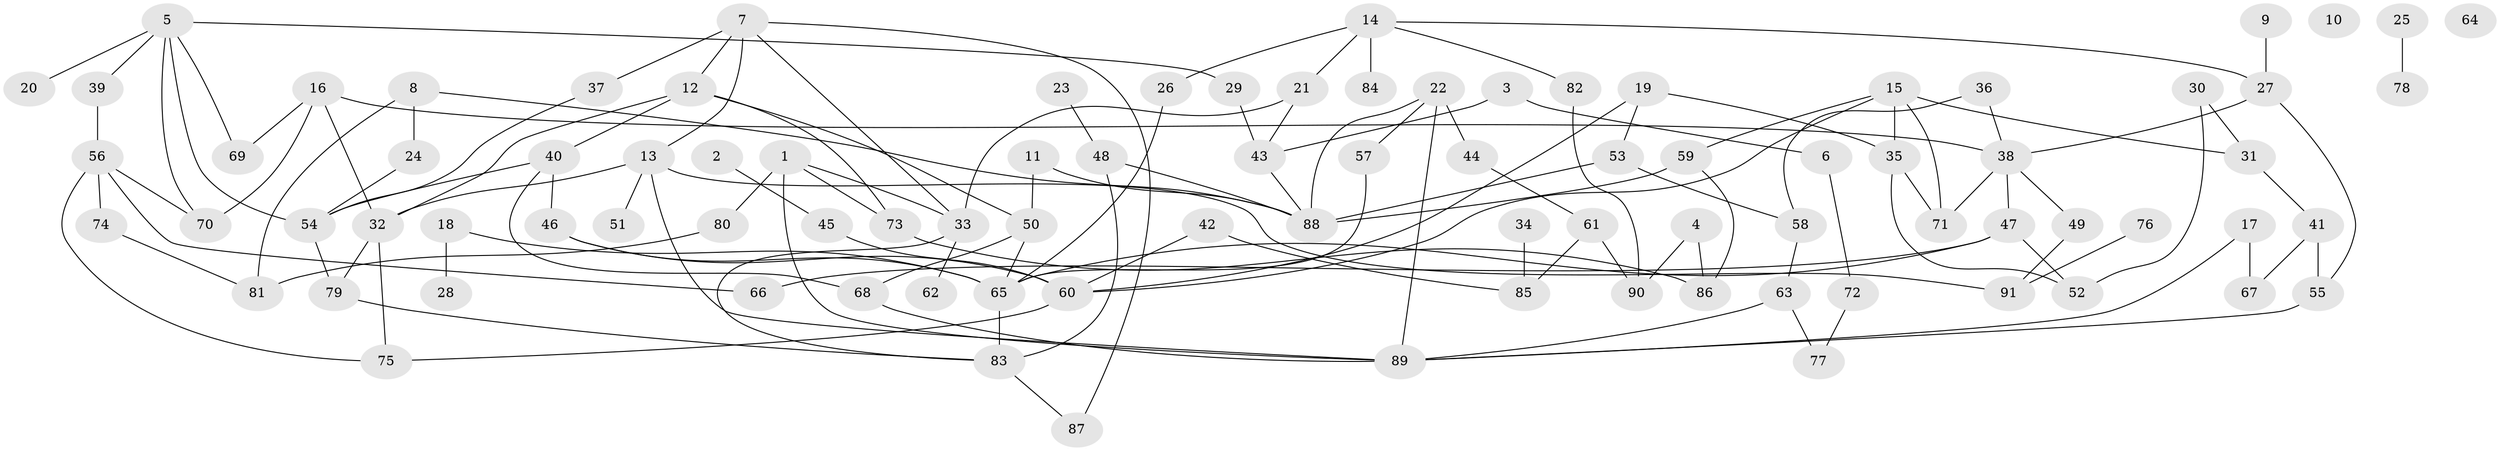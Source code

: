 // Generated by graph-tools (version 1.1) at 2025/33/03/09/25 02:33:29]
// undirected, 91 vertices, 133 edges
graph export_dot {
graph [start="1"]
  node [color=gray90,style=filled];
  1;
  2;
  3;
  4;
  5;
  6;
  7;
  8;
  9;
  10;
  11;
  12;
  13;
  14;
  15;
  16;
  17;
  18;
  19;
  20;
  21;
  22;
  23;
  24;
  25;
  26;
  27;
  28;
  29;
  30;
  31;
  32;
  33;
  34;
  35;
  36;
  37;
  38;
  39;
  40;
  41;
  42;
  43;
  44;
  45;
  46;
  47;
  48;
  49;
  50;
  51;
  52;
  53;
  54;
  55;
  56;
  57;
  58;
  59;
  60;
  61;
  62;
  63;
  64;
  65;
  66;
  67;
  68;
  69;
  70;
  71;
  72;
  73;
  74;
  75;
  76;
  77;
  78;
  79;
  80;
  81;
  82;
  83;
  84;
  85;
  86;
  87;
  88;
  89;
  90;
  91;
  1 -- 33;
  1 -- 73;
  1 -- 80;
  1 -- 89;
  2 -- 45;
  3 -- 6;
  3 -- 43;
  4 -- 86;
  4 -- 90;
  5 -- 20;
  5 -- 29;
  5 -- 39;
  5 -- 54;
  5 -- 69;
  5 -- 70;
  6 -- 72;
  7 -- 12;
  7 -- 13;
  7 -- 33;
  7 -- 37;
  7 -- 87;
  8 -- 24;
  8 -- 81;
  8 -- 88;
  9 -- 27;
  11 -- 50;
  11 -- 88;
  12 -- 32;
  12 -- 40;
  12 -- 50;
  12 -- 73;
  13 -- 32;
  13 -- 51;
  13 -- 89;
  13 -- 91;
  14 -- 21;
  14 -- 26;
  14 -- 27;
  14 -- 82;
  14 -- 84;
  15 -- 31;
  15 -- 35;
  15 -- 59;
  15 -- 60;
  15 -- 71;
  16 -- 32;
  16 -- 38;
  16 -- 69;
  16 -- 70;
  17 -- 67;
  17 -- 89;
  18 -- 28;
  18 -- 65;
  19 -- 35;
  19 -- 53;
  19 -- 60;
  21 -- 33;
  21 -- 43;
  22 -- 44;
  22 -- 57;
  22 -- 88;
  22 -- 89;
  23 -- 48;
  24 -- 54;
  25 -- 78;
  26 -- 65;
  27 -- 38;
  27 -- 55;
  29 -- 43;
  30 -- 31;
  30 -- 52;
  31 -- 41;
  32 -- 75;
  32 -- 79;
  33 -- 62;
  33 -- 83;
  34 -- 85;
  35 -- 52;
  35 -- 71;
  36 -- 38;
  36 -- 58;
  37 -- 54;
  38 -- 47;
  38 -- 49;
  38 -- 71;
  39 -- 56;
  40 -- 46;
  40 -- 54;
  40 -- 68;
  41 -- 55;
  41 -- 67;
  42 -- 60;
  42 -- 85;
  43 -- 88;
  44 -- 61;
  45 -- 60;
  46 -- 60;
  46 -- 65;
  47 -- 52;
  47 -- 65;
  47 -- 66;
  48 -- 83;
  48 -- 88;
  49 -- 91;
  50 -- 65;
  50 -- 68;
  53 -- 58;
  53 -- 88;
  54 -- 79;
  55 -- 89;
  56 -- 66;
  56 -- 70;
  56 -- 74;
  56 -- 75;
  57 -- 65;
  58 -- 63;
  59 -- 86;
  59 -- 88;
  60 -- 75;
  61 -- 85;
  61 -- 90;
  63 -- 77;
  63 -- 89;
  65 -- 83;
  68 -- 89;
  72 -- 77;
  73 -- 86;
  74 -- 81;
  76 -- 91;
  79 -- 83;
  80 -- 81;
  82 -- 90;
  83 -- 87;
}
